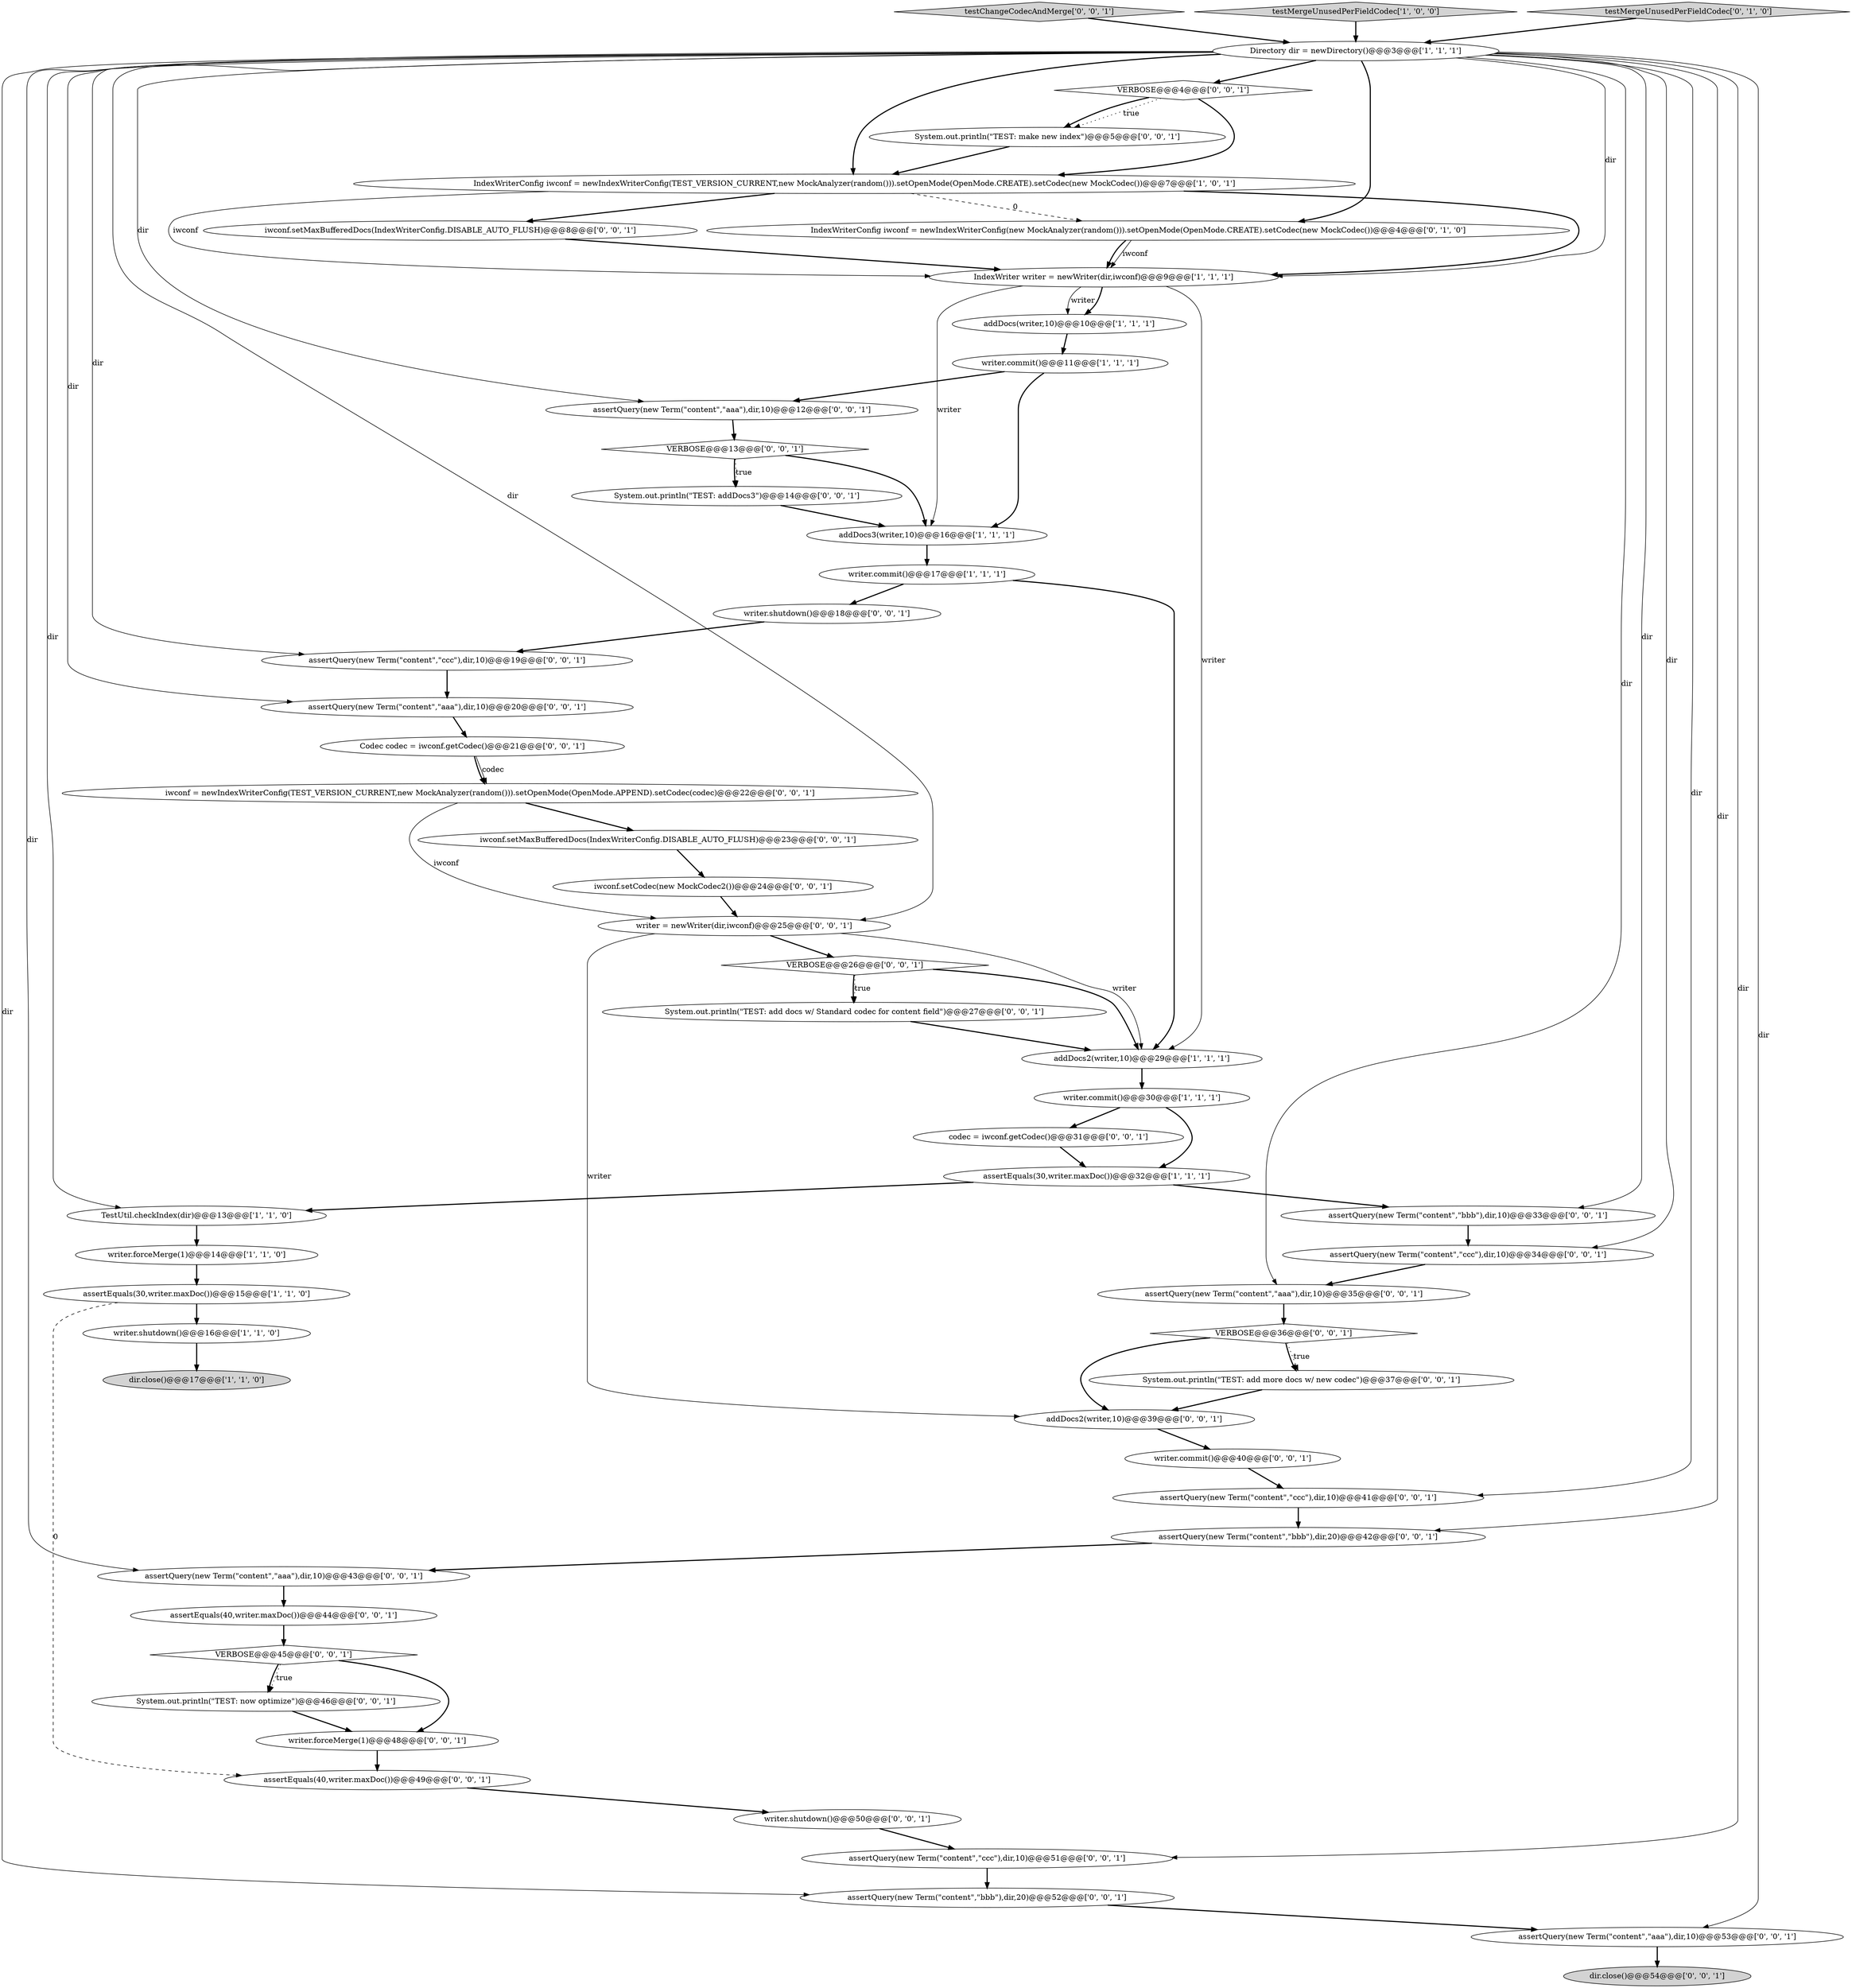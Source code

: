 digraph {
1 [style = filled, label = "IndexWriterConfig iwconf = newIndexWriterConfig(TEST_VERSION_CURRENT,new MockAnalyzer(random())).setOpenMode(OpenMode.CREATE).setCodec(new MockCodec())@@@7@@@['1', '0', '1']", fillcolor = white, shape = ellipse image = "AAA0AAABBB1BBB"];
41 [style = filled, label = "assertQuery(new Term(\"content\",\"ccc\"),dir,10)@@@51@@@['0', '0', '1']", fillcolor = white, shape = ellipse image = "AAA0AAABBB3BBB"];
43 [style = filled, label = "assertQuery(new Term(\"content\",\"aaa\"),dir,10)@@@35@@@['0', '0', '1']", fillcolor = white, shape = ellipse image = "AAA0AAABBB3BBB"];
22 [style = filled, label = "assertQuery(new Term(\"content\",\"aaa\"),dir,10)@@@43@@@['0', '0', '1']", fillcolor = white, shape = ellipse image = "AAA0AAABBB3BBB"];
35 [style = filled, label = "dir.close()@@@54@@@['0', '0', '1']", fillcolor = lightgray, shape = ellipse image = "AAA0AAABBB3BBB"];
4 [style = filled, label = "assertEquals(30,writer.maxDoc())@@@32@@@['1', '1', '1']", fillcolor = white, shape = ellipse image = "AAA0AAABBB1BBB"];
5 [style = filled, label = "writer.forceMerge(1)@@@14@@@['1', '1', '0']", fillcolor = white, shape = ellipse image = "AAA0AAABBB1BBB"];
29 [style = filled, label = "Codec codec = iwconf.getCodec()@@@21@@@['0', '0', '1']", fillcolor = white, shape = ellipse image = "AAA0AAABBB3BBB"];
47 [style = filled, label = "iwconf.setMaxBufferedDocs(IndexWriterConfig.DISABLE_AUTO_FLUSH)@@@23@@@['0', '0', '1']", fillcolor = white, shape = ellipse image = "AAA0AAABBB3BBB"];
52 [style = filled, label = "iwconf = newIndexWriterConfig(TEST_VERSION_CURRENT,new MockAnalyzer(random())).setOpenMode(OpenMode.APPEND).setCodec(codec)@@@22@@@['0', '0', '1']", fillcolor = white, shape = ellipse image = "AAA0AAABBB3BBB"];
3 [style = filled, label = "writer.commit()@@@30@@@['1', '1', '1']", fillcolor = white, shape = ellipse image = "AAA0AAABBB1BBB"];
23 [style = filled, label = "testChangeCodecAndMerge['0', '0', '1']", fillcolor = lightgray, shape = diamond image = "AAA0AAABBB3BBB"];
12 [style = filled, label = "testMergeUnusedPerFieldCodec['1', '0', '0']", fillcolor = lightgray, shape = diamond image = "AAA0AAABBB1BBB"];
24 [style = filled, label = "assertQuery(new Term(\"content\",\"aaa\"),dir,10)@@@20@@@['0', '0', '1']", fillcolor = white, shape = ellipse image = "AAA0AAABBB3BBB"];
0 [style = filled, label = "writer.commit()@@@17@@@['1', '1', '1']", fillcolor = white, shape = ellipse image = "AAA0AAABBB1BBB"];
27 [style = filled, label = "VERBOSE@@@36@@@['0', '0', '1']", fillcolor = white, shape = diamond image = "AAA0AAABBB3BBB"];
32 [style = filled, label = "assertQuery(new Term(\"content\",\"ccc\"),dir,10)@@@19@@@['0', '0', '1']", fillcolor = white, shape = ellipse image = "AAA0AAABBB3BBB"];
39 [style = filled, label = "System.out.println(\"TEST: add docs w/ Standard codec for content field\")@@@27@@@['0', '0', '1']", fillcolor = white, shape = ellipse image = "AAA0AAABBB3BBB"];
20 [style = filled, label = "assertEquals(40,writer.maxDoc())@@@49@@@['0', '0', '1']", fillcolor = white, shape = ellipse image = "AAA0AAABBB3BBB"];
50 [style = filled, label = "assertQuery(new Term(\"content\",\"bbb\"),dir,20)@@@42@@@['0', '0', '1']", fillcolor = white, shape = ellipse image = "AAA0AAABBB3BBB"];
54 [style = filled, label = "assertQuery(new Term(\"content\",\"bbb\"),dir,20)@@@52@@@['0', '0', '1']", fillcolor = white, shape = ellipse image = "AAA0AAABBB3BBB"];
15 [style = filled, label = "addDocs3(writer,10)@@@16@@@['1', '1', '1']", fillcolor = white, shape = ellipse image = "AAA0AAABBB1BBB"];
37 [style = filled, label = "writer = newWriter(dir,iwconf)@@@25@@@['0', '0', '1']", fillcolor = white, shape = ellipse image = "AAA0AAABBB3BBB"];
53 [style = filled, label = "codec = iwconf.getCodec()@@@31@@@['0', '0', '1']", fillcolor = white, shape = ellipse image = "AAA0AAABBB3BBB"];
36 [style = filled, label = "writer.commit()@@@40@@@['0', '0', '1']", fillcolor = white, shape = ellipse image = "AAA0AAABBB3BBB"];
55 [style = filled, label = "VERBOSE@@@26@@@['0', '0', '1']", fillcolor = white, shape = diamond image = "AAA0AAABBB3BBB"];
10 [style = filled, label = "writer.shutdown()@@@16@@@['1', '1', '0']", fillcolor = white, shape = ellipse image = "AAA0AAABBB1BBB"];
9 [style = filled, label = "TestUtil.checkIndex(dir)@@@13@@@['1', '1', '0']", fillcolor = white, shape = ellipse image = "AAA0AAABBB1BBB"];
40 [style = filled, label = "assertQuery(new Term(\"content\",\"aaa\"),dir,10)@@@53@@@['0', '0', '1']", fillcolor = white, shape = ellipse image = "AAA0AAABBB3BBB"];
26 [style = filled, label = "writer.forceMerge(1)@@@48@@@['0', '0', '1']", fillcolor = white, shape = ellipse image = "AAA0AAABBB3BBB"];
31 [style = filled, label = "System.out.println(\"TEST: addDocs3\")@@@14@@@['0', '0', '1']", fillcolor = white, shape = ellipse image = "AAA0AAABBB3BBB"];
17 [style = filled, label = "IndexWriterConfig iwconf = newIndexWriterConfig(new MockAnalyzer(random())).setOpenMode(OpenMode.CREATE).setCodec(new MockCodec())@@@4@@@['0', '1', '0']", fillcolor = white, shape = ellipse image = "AAA1AAABBB2BBB"];
30 [style = filled, label = "assertQuery(new Term(\"content\",\"ccc\"),dir,10)@@@41@@@['0', '0', '1']", fillcolor = white, shape = ellipse image = "AAA0AAABBB3BBB"];
48 [style = filled, label = "assertEquals(40,writer.maxDoc())@@@44@@@['0', '0', '1']", fillcolor = white, shape = ellipse image = "AAA0AAABBB3BBB"];
49 [style = filled, label = "System.out.println(\"TEST: now optimize\")@@@46@@@['0', '0', '1']", fillcolor = white, shape = ellipse image = "AAA0AAABBB3BBB"];
6 [style = filled, label = "addDocs(writer,10)@@@10@@@['1', '1', '1']", fillcolor = white, shape = ellipse image = "AAA0AAABBB1BBB"];
8 [style = filled, label = "writer.commit()@@@11@@@['1', '1', '1']", fillcolor = white, shape = ellipse image = "AAA0AAABBB1BBB"];
25 [style = filled, label = "System.out.println(\"TEST: add more docs w/ new codec\")@@@37@@@['0', '0', '1']", fillcolor = white, shape = ellipse image = "AAA0AAABBB3BBB"];
18 [style = filled, label = "VERBOSE@@@13@@@['0', '0', '1']", fillcolor = white, shape = diamond image = "AAA0AAABBB3BBB"];
46 [style = filled, label = "VERBOSE@@@45@@@['0', '0', '1']", fillcolor = white, shape = diamond image = "AAA0AAABBB3BBB"];
44 [style = filled, label = "System.out.println(\"TEST: make new index\")@@@5@@@['0', '0', '1']", fillcolor = white, shape = ellipse image = "AAA0AAABBB3BBB"];
19 [style = filled, label = "VERBOSE@@@4@@@['0', '0', '1']", fillcolor = white, shape = diamond image = "AAA0AAABBB3BBB"];
21 [style = filled, label = "addDocs2(writer,10)@@@39@@@['0', '0', '1']", fillcolor = white, shape = ellipse image = "AAA0AAABBB3BBB"];
42 [style = filled, label = "assertQuery(new Term(\"content\",\"bbb\"),dir,10)@@@33@@@['0', '0', '1']", fillcolor = white, shape = ellipse image = "AAA0AAABBB3BBB"];
14 [style = filled, label = "Directory dir = newDirectory()@@@3@@@['1', '1', '1']", fillcolor = white, shape = ellipse image = "AAA0AAABBB1BBB"];
7 [style = filled, label = "addDocs2(writer,10)@@@29@@@['1', '1', '1']", fillcolor = white, shape = ellipse image = "AAA0AAABBB1BBB"];
38 [style = filled, label = "writer.shutdown()@@@18@@@['0', '0', '1']", fillcolor = white, shape = ellipse image = "AAA0AAABBB3BBB"];
45 [style = filled, label = "iwconf.setCodec(new MockCodec2())@@@24@@@['0', '0', '1']", fillcolor = white, shape = ellipse image = "AAA0AAABBB3BBB"];
11 [style = filled, label = "dir.close()@@@17@@@['1', '1', '0']", fillcolor = lightgray, shape = ellipse image = "AAA0AAABBB1BBB"];
16 [style = filled, label = "testMergeUnusedPerFieldCodec['0', '1', '0']", fillcolor = lightgray, shape = diamond image = "AAA0AAABBB2BBB"];
51 [style = filled, label = "writer.shutdown()@@@50@@@['0', '0', '1']", fillcolor = white, shape = ellipse image = "AAA0AAABBB3BBB"];
13 [style = filled, label = "assertEquals(30,writer.maxDoc())@@@15@@@['1', '1', '0']", fillcolor = white, shape = ellipse image = "AAA0AAABBB1BBB"];
2 [style = filled, label = "IndexWriter writer = newWriter(dir,iwconf)@@@9@@@['1', '1', '1']", fillcolor = white, shape = ellipse image = "AAA0AAABBB1BBB"];
33 [style = filled, label = "assertQuery(new Term(\"content\",\"ccc\"),dir,10)@@@34@@@['0', '0', '1']", fillcolor = white, shape = ellipse image = "AAA0AAABBB3BBB"];
28 [style = filled, label = "iwconf.setMaxBufferedDocs(IndexWriterConfig.DISABLE_AUTO_FLUSH)@@@8@@@['0', '0', '1']", fillcolor = white, shape = ellipse image = "AAA0AAABBB3BBB"];
34 [style = filled, label = "assertQuery(new Term(\"content\",\"aaa\"),dir,10)@@@12@@@['0', '0', '1']", fillcolor = white, shape = ellipse image = "AAA0AAABBB3BBB"];
17->2 [style = solid, label="iwconf"];
4->42 [style = bold, label=""];
53->4 [style = bold, label=""];
36->30 [style = bold, label=""];
2->15 [style = solid, label="writer"];
10->11 [style = bold, label=""];
14->19 [style = bold, label=""];
6->8 [style = bold, label=""];
5->13 [style = bold, label=""];
41->54 [style = bold, label=""];
14->24 [style = solid, label="dir"];
15->0 [style = bold, label=""];
14->42 [style = solid, label="dir"];
4->9 [style = bold, label=""];
14->41 [style = solid, label="dir"];
14->9 [style = solid, label="dir"];
55->39 [style = bold, label=""];
14->34 [style = solid, label="dir"];
13->10 [style = bold, label=""];
24->29 [style = bold, label=""];
40->35 [style = bold, label=""];
47->45 [style = bold, label=""];
29->52 [style = solid, label="codec"];
1->2 [style = bold, label=""];
50->22 [style = bold, label=""];
27->21 [style = bold, label=""];
17->2 [style = bold, label=""];
22->48 [style = bold, label=""];
55->39 [style = dotted, label="true"];
14->17 [style = bold, label=""];
27->25 [style = bold, label=""];
0->7 [style = bold, label=""];
12->14 [style = bold, label=""];
37->55 [style = bold, label=""];
0->38 [style = bold, label=""];
2->6 [style = solid, label="writer"];
14->54 [style = solid, label="dir"];
46->49 [style = dotted, label="true"];
49->26 [style = bold, label=""];
25->21 [style = bold, label=""];
20->51 [style = bold, label=""];
14->30 [style = solid, label="dir"];
55->7 [style = bold, label=""];
43->27 [style = bold, label=""];
18->31 [style = bold, label=""];
27->25 [style = dotted, label="true"];
14->43 [style = solid, label="dir"];
31->15 [style = bold, label=""];
21->36 [style = bold, label=""];
30->50 [style = bold, label=""];
42->33 [style = bold, label=""];
18->15 [style = bold, label=""];
14->33 [style = solid, label="dir"];
54->40 [style = bold, label=""];
19->44 [style = dotted, label="true"];
1->28 [style = bold, label=""];
26->20 [style = bold, label=""];
19->44 [style = bold, label=""];
7->3 [style = bold, label=""];
1->2 [style = solid, label="iwconf"];
51->41 [style = bold, label=""];
23->14 [style = bold, label=""];
2->6 [style = bold, label=""];
37->7 [style = solid, label="writer"];
37->21 [style = solid, label="writer"];
13->20 [style = dashed, label="0"];
44->1 [style = bold, label=""];
14->2 [style = solid, label="dir"];
9->5 [style = bold, label=""];
14->37 [style = solid, label="dir"];
28->2 [style = bold, label=""];
3->4 [style = bold, label=""];
52->47 [style = bold, label=""];
3->53 [style = bold, label=""];
33->43 [style = bold, label=""];
2->7 [style = solid, label="writer"];
34->18 [style = bold, label=""];
38->32 [style = bold, label=""];
29->52 [style = bold, label=""];
46->49 [style = bold, label=""];
14->22 [style = solid, label="dir"];
19->1 [style = bold, label=""];
18->31 [style = dotted, label="true"];
46->26 [style = bold, label=""];
8->34 [style = bold, label=""];
14->1 [style = bold, label=""];
39->7 [style = bold, label=""];
52->37 [style = solid, label="iwconf"];
16->14 [style = bold, label=""];
48->46 [style = bold, label=""];
14->50 [style = solid, label="dir"];
45->37 [style = bold, label=""];
14->40 [style = solid, label="dir"];
1->17 [style = dashed, label="0"];
8->15 [style = bold, label=""];
32->24 [style = bold, label=""];
14->32 [style = solid, label="dir"];
}

